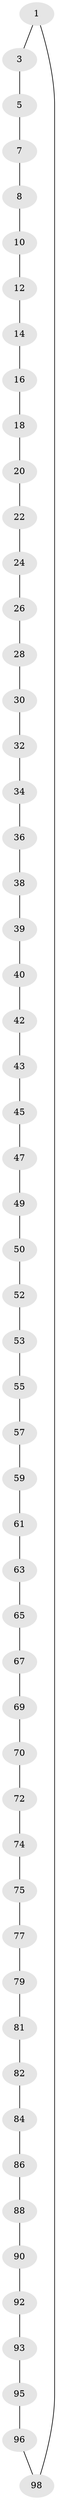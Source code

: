 // Generated by graph-tools (version 1.1) at 2025/52/02/27/25 19:52:26]
// undirected, 55 vertices, 55 edges
graph export_dot {
graph [start="1"]
  node [color=gray90,style=filled];
  1 [super="+2"];
  3 [super="+4"];
  5 [super="+6"];
  7;
  8 [super="+9"];
  10 [super="+11"];
  12 [super="+13"];
  14 [super="+15"];
  16 [super="+17"];
  18 [super="+19"];
  20 [super="+21"];
  22 [super="+23"];
  24 [super="+25"];
  26 [super="+27"];
  28 [super="+29"];
  30 [super="+31"];
  32 [super="+33"];
  34 [super="+35"];
  36 [super="+37"];
  38;
  39;
  40 [super="+41"];
  42;
  43 [super="+44"];
  45 [super="+46"];
  47 [super="+48"];
  49;
  50 [super="+51"];
  52;
  53 [super="+54"];
  55 [super="+56"];
  57 [super="+58"];
  59 [super="+60"];
  61 [super="+62"];
  63 [super="+64"];
  65 [super="+66"];
  67 [super="+68"];
  69;
  70 [super="+71"];
  72 [super="+73"];
  74;
  75 [super="+76"];
  77 [super="+78"];
  79 [super="+80"];
  81;
  82 [super="+83"];
  84 [super="+85"];
  86 [super="+87"];
  88 [super="+89"];
  90 [super="+91"];
  92;
  93 [super="+94"];
  95;
  96 [super="+97"];
  98;
  1 -- 98;
  1 -- 3;
  3 -- 5;
  5 -- 7;
  7 -- 8;
  8 -- 10;
  10 -- 12;
  12 -- 14;
  14 -- 16;
  16 -- 18;
  18 -- 20;
  20 -- 22;
  22 -- 24;
  24 -- 26;
  26 -- 28;
  28 -- 30;
  30 -- 32;
  32 -- 34;
  34 -- 36;
  36 -- 38;
  38 -- 39;
  39 -- 40;
  40 -- 42;
  42 -- 43;
  43 -- 45;
  45 -- 47;
  47 -- 49;
  49 -- 50;
  50 -- 52;
  52 -- 53;
  53 -- 55;
  55 -- 57;
  57 -- 59;
  59 -- 61;
  61 -- 63;
  63 -- 65;
  65 -- 67;
  67 -- 69;
  69 -- 70;
  70 -- 72;
  72 -- 74;
  74 -- 75;
  75 -- 77;
  77 -- 79;
  79 -- 81;
  81 -- 82;
  82 -- 84;
  84 -- 86;
  86 -- 88;
  88 -- 90;
  90 -- 92;
  92 -- 93;
  93 -- 95;
  95 -- 96;
  96 -- 98;
}

